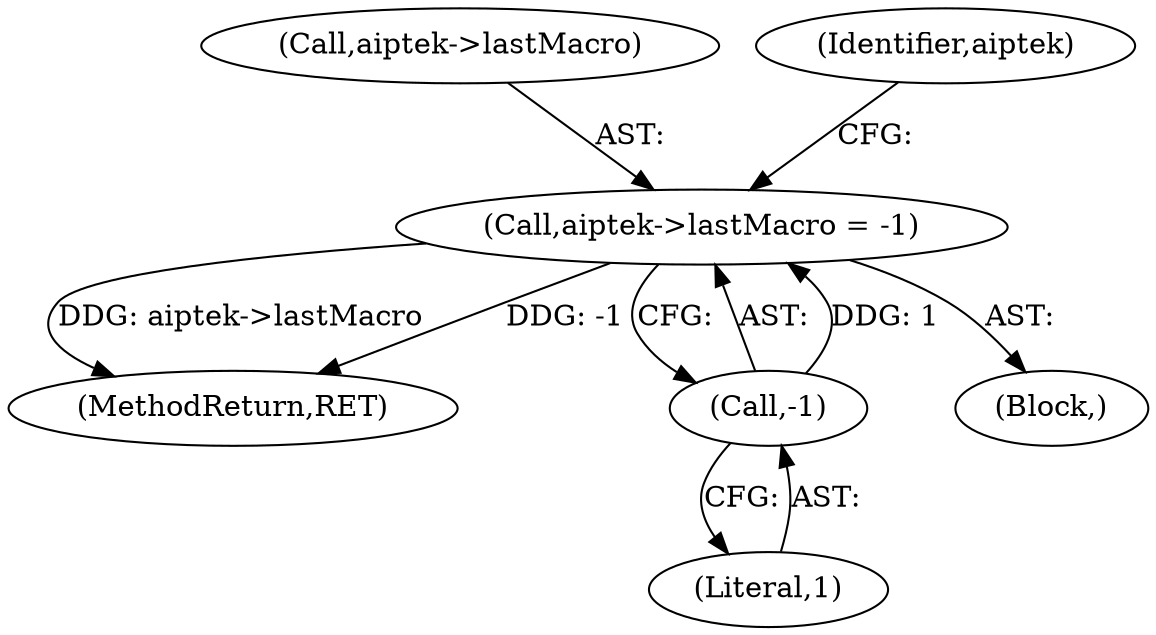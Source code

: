 digraph "0_linux_8e20cf2bce122ce9262d6034ee5d5b76fbb92f96@pointer" {
"1000252" [label="(Call,aiptek->lastMacro = -1)"];
"1000256" [label="(Call,-1)"];
"1000252" [label="(Call,aiptek->lastMacro = -1)"];
"1000253" [label="(Call,aiptek->lastMacro)"];
"1000256" [label="(Call,-1)"];
"1000779" [label="(MethodReturn,RET)"];
"1000257" [label="(Literal,1)"];
"1000118" [label="(Block,)"];
"1000261" [label="(Identifier,aiptek)"];
"1000252" -> "1000118"  [label="AST: "];
"1000252" -> "1000256"  [label="CFG: "];
"1000253" -> "1000252"  [label="AST: "];
"1000256" -> "1000252"  [label="AST: "];
"1000261" -> "1000252"  [label="CFG: "];
"1000252" -> "1000779"  [label="DDG: aiptek->lastMacro"];
"1000252" -> "1000779"  [label="DDG: -1"];
"1000256" -> "1000252"  [label="DDG: 1"];
"1000256" -> "1000257"  [label="CFG: "];
"1000257" -> "1000256"  [label="AST: "];
}
